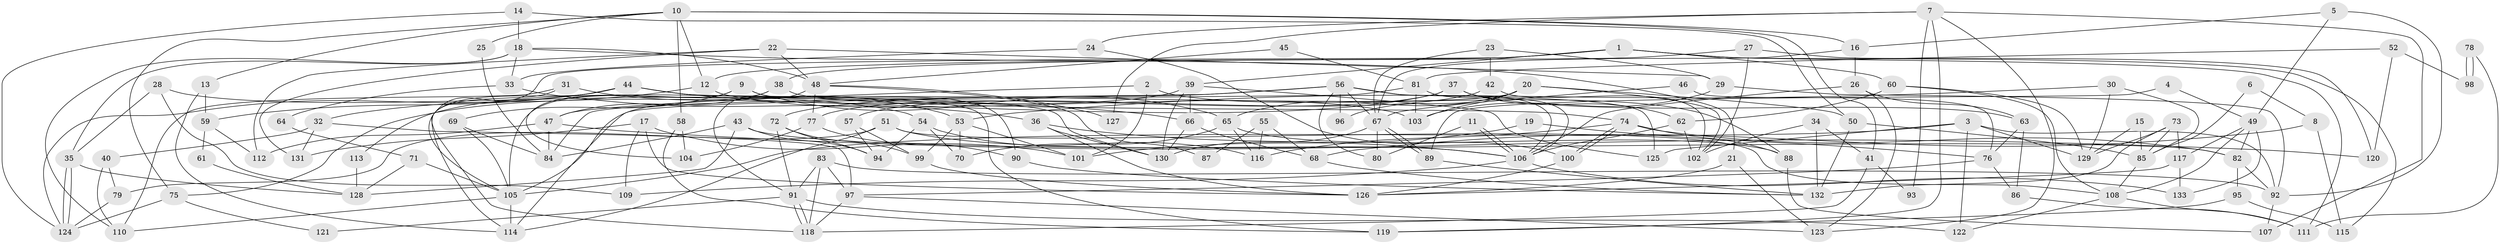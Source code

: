 // Generated by graph-tools (version 1.1) at 2025/50/03/09/25 03:50:06]
// undirected, 133 vertices, 266 edges
graph export_dot {
graph [start="1"]
  node [color=gray90,style=filled];
  1;
  2;
  3;
  4;
  5;
  6;
  7;
  8;
  9;
  10;
  11;
  12;
  13;
  14;
  15;
  16;
  17;
  18;
  19;
  20;
  21;
  22;
  23;
  24;
  25;
  26;
  27;
  28;
  29;
  30;
  31;
  32;
  33;
  34;
  35;
  36;
  37;
  38;
  39;
  40;
  41;
  42;
  43;
  44;
  45;
  46;
  47;
  48;
  49;
  50;
  51;
  52;
  53;
  54;
  55;
  56;
  57;
  58;
  59;
  60;
  61;
  62;
  63;
  64;
  65;
  66;
  67;
  68;
  69;
  70;
  71;
  72;
  73;
  74;
  75;
  76;
  77;
  78;
  79;
  80;
  81;
  82;
  83;
  84;
  85;
  86;
  87;
  88;
  89;
  90;
  91;
  92;
  93;
  94;
  95;
  96;
  97;
  98;
  99;
  100;
  101;
  102;
  103;
  104;
  105;
  106;
  107;
  108;
  109;
  110;
  111;
  112;
  113;
  114;
  115;
  116;
  117;
  118;
  119;
  120;
  121;
  122;
  123;
  124;
  125;
  126;
  127;
  128;
  129;
  130;
  131;
  132;
  133;
  1 -- 105;
  1 -- 39;
  1 -- 12;
  1 -- 60;
  1 -- 111;
  1 -- 115;
  2 -- 88;
  2 -- 47;
  2 -- 101;
  3 -- 92;
  3 -- 105;
  3 -- 122;
  3 -- 125;
  3 -- 129;
  4 -- 89;
  4 -- 49;
  5 -- 16;
  5 -- 49;
  5 -- 92;
  6 -- 85;
  6 -- 8;
  7 -- 123;
  7 -- 107;
  7 -- 24;
  7 -- 93;
  7 -- 119;
  7 -- 127;
  8 -- 68;
  8 -- 115;
  9 -- 65;
  9 -- 104;
  9 -- 69;
  9 -- 90;
  10 -- 12;
  10 -- 41;
  10 -- 13;
  10 -- 16;
  10 -- 25;
  10 -- 58;
  10 -- 75;
  11 -- 106;
  11 -- 106;
  11 -- 80;
  12 -- 32;
  12 -- 103;
  13 -- 114;
  13 -- 59;
  14 -- 124;
  14 -- 18;
  14 -- 50;
  15 -- 129;
  15 -- 85;
  16 -- 26;
  16 -- 67;
  17 -- 101;
  17 -- 126;
  17 -- 109;
  17 -- 131;
  18 -- 48;
  18 -- 33;
  18 -- 21;
  18 -- 35;
  18 -- 110;
  19 -- 101;
  19 -- 76;
  20 -- 102;
  20 -- 50;
  20 -- 65;
  20 -- 96;
  20 -- 103;
  20 -- 105;
  21 -- 126;
  21 -- 123;
  22 -- 29;
  22 -- 131;
  22 -- 48;
  22 -- 112;
  23 -- 29;
  23 -- 67;
  23 -- 42;
  24 -- 100;
  24 -- 33;
  25 -- 84;
  26 -- 63;
  26 -- 106;
  26 -- 123;
  27 -- 102;
  27 -- 38;
  27 -- 120;
  28 -- 109;
  28 -- 35;
  28 -- 54;
  29 -- 92;
  29 -- 103;
  30 -- 85;
  30 -- 129;
  30 -- 53;
  31 -- 118;
  31 -- 110;
  31 -- 53;
  32 -- 97;
  32 -- 40;
  32 -- 131;
  33 -- 36;
  33 -- 64;
  34 -- 102;
  34 -- 132;
  34 -- 41;
  35 -- 124;
  35 -- 124;
  35 -- 128;
  36 -- 130;
  36 -- 106;
  36 -- 126;
  37 -- 75;
  37 -- 62;
  37 -- 63;
  37 -- 77;
  38 -- 47;
  38 -- 74;
  38 -- 105;
  39 -- 130;
  39 -- 125;
  39 -- 66;
  39 -- 113;
  40 -- 110;
  40 -- 79;
  41 -- 118;
  41 -- 93;
  42 -- 57;
  42 -- 102;
  43 -- 94;
  43 -- 84;
  43 -- 82;
  43 -- 128;
  44 -- 66;
  44 -- 114;
  44 -- 59;
  44 -- 119;
  44 -- 124;
  44 -- 130;
  45 -- 81;
  45 -- 48;
  46 -- 76;
  46 -- 67;
  47 -- 112;
  47 -- 84;
  47 -- 120;
  48 -- 91;
  48 -- 77;
  48 -- 87;
  48 -- 127;
  49 -- 82;
  49 -- 133;
  49 -- 108;
  49 -- 117;
  50 -- 85;
  50 -- 132;
  51 -- 106;
  51 -- 108;
  51 -- 79;
  51 -- 114;
  52 -- 120;
  52 -- 81;
  52 -- 98;
  53 -- 70;
  53 -- 99;
  53 -- 101;
  54 -- 116;
  54 -- 70;
  54 -- 94;
  55 -- 68;
  55 -- 116;
  55 -- 87;
  56 -- 67;
  56 -- 106;
  56 -- 72;
  56 -- 80;
  56 -- 84;
  56 -- 96;
  56 -- 125;
  57 -- 94;
  57 -- 99;
  58 -- 119;
  58 -- 104;
  59 -- 61;
  59 -- 112;
  60 -- 129;
  60 -- 62;
  60 -- 108;
  61 -- 128;
  62 -- 106;
  62 -- 102;
  63 -- 76;
  63 -- 86;
  64 -- 71;
  65 -- 70;
  65 -- 88;
  65 -- 116;
  66 -- 130;
  66 -- 68;
  67 -- 89;
  67 -- 89;
  67 -- 80;
  67 -- 130;
  68 -- 132;
  69 -- 105;
  69 -- 84;
  71 -- 128;
  71 -- 105;
  72 -- 91;
  72 -- 94;
  72 -- 99;
  73 -- 132;
  73 -- 117;
  73 -- 85;
  73 -- 129;
  74 -- 100;
  74 -- 100;
  74 -- 82;
  74 -- 88;
  74 -- 116;
  75 -- 124;
  75 -- 121;
  76 -- 97;
  76 -- 86;
  77 -- 90;
  77 -- 104;
  78 -- 98;
  78 -- 98;
  78 -- 111;
  79 -- 124;
  81 -- 114;
  81 -- 103;
  81 -- 106;
  82 -- 92;
  82 -- 95;
  83 -- 97;
  83 -- 91;
  83 -- 92;
  83 -- 118;
  85 -- 108;
  86 -- 111;
  88 -- 107;
  89 -- 132;
  90 -- 132;
  91 -- 118;
  91 -- 118;
  91 -- 122;
  91 -- 121;
  92 -- 107;
  95 -- 119;
  95 -- 115;
  97 -- 118;
  97 -- 123;
  99 -- 126;
  100 -- 126;
  105 -- 110;
  105 -- 114;
  106 -- 109;
  106 -- 133;
  108 -- 111;
  108 -- 122;
  113 -- 128;
  117 -- 126;
  117 -- 133;
}
